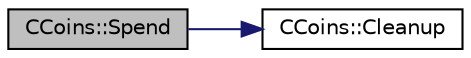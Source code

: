 digraph "CCoins::Spend"
{
  edge [fontname="Helvetica",fontsize="10",labelfontname="Helvetica",labelfontsize="10"];
  node [fontname="Helvetica",fontsize="10",shape=record];
  rankdir="LR";
  Node83 [label="CCoins::Spend",height=0.2,width=0.4,color="black", fillcolor="grey75", style="filled", fontcolor="black"];
  Node83 -> Node84 [color="midnightblue",fontsize="10",style="solid",fontname="Helvetica"];
  Node84 [label="CCoins::Cleanup",height=0.2,width=0.4,color="black", fillcolor="white", style="filled",URL="$class_c_coins.html#a7cfa2efc07f4d35785c9c75caa8bddcb",tooltip="remove spent outputs at the end of vout "];
}
